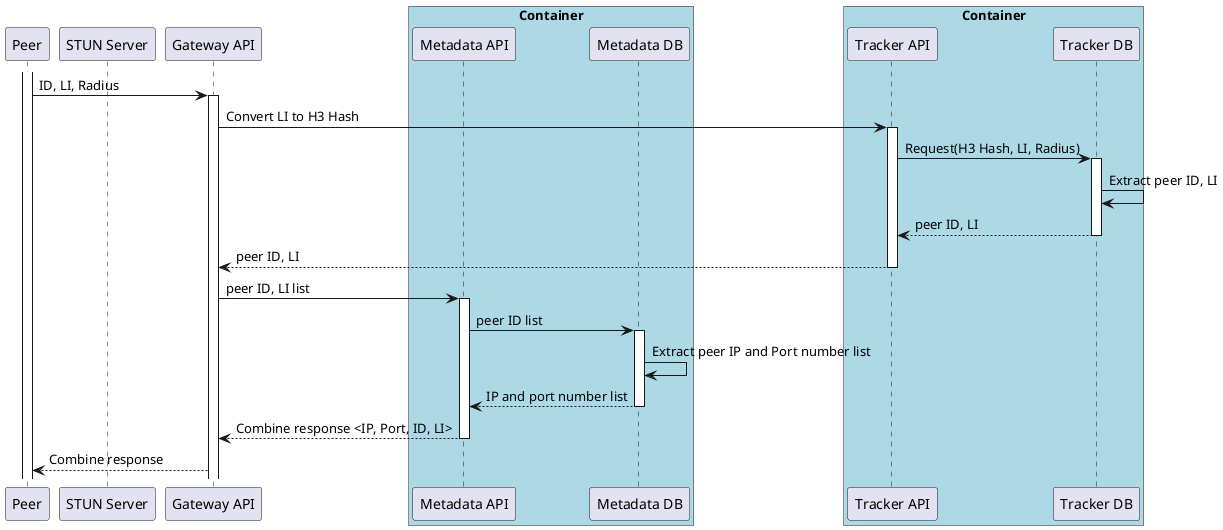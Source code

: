 @startuml 

participant "Peer" as peer
participant "STUN Server" as stun

participant "Gateway API" as gateway

box "Container" #LightBlue
    participant "Metadata API" as metadata
    participant "Metadata DB" as metadb
end box

box "Container" #LightBlue
    participant "Tracker API" as tracker
    participant "Tracker DB" as trackerdb
end box

activate peer
peer -> gateway: ID, LI, Radius
activate gateway
gateway -> tracker: Convert LI to H3 Hash
activate tracker
tracker -> trackerdb: Request(H3 Hash, LI, Radius)
activate trackerdb
trackerdb -> trackerdb: Extract peer ID, LI
trackerdb --> tracker: peer ID, LI
deactivate trackerdb
tracker --> gateway: peer ID, LI
deactivate tracker
gateway -> metadata: peer ID, LI list
activate metadata
metadata -> metadb: peer ID list
activate metadb
metadb -> metadb: Extract peer IP and Port number list
metadb --> metadata: IP and port number list
deactivate metadb
metadata --> gateway: Combine response <IP, Port, ID, LI>
deactivate metadata
gateway --> peer: Combine response
@enduml
